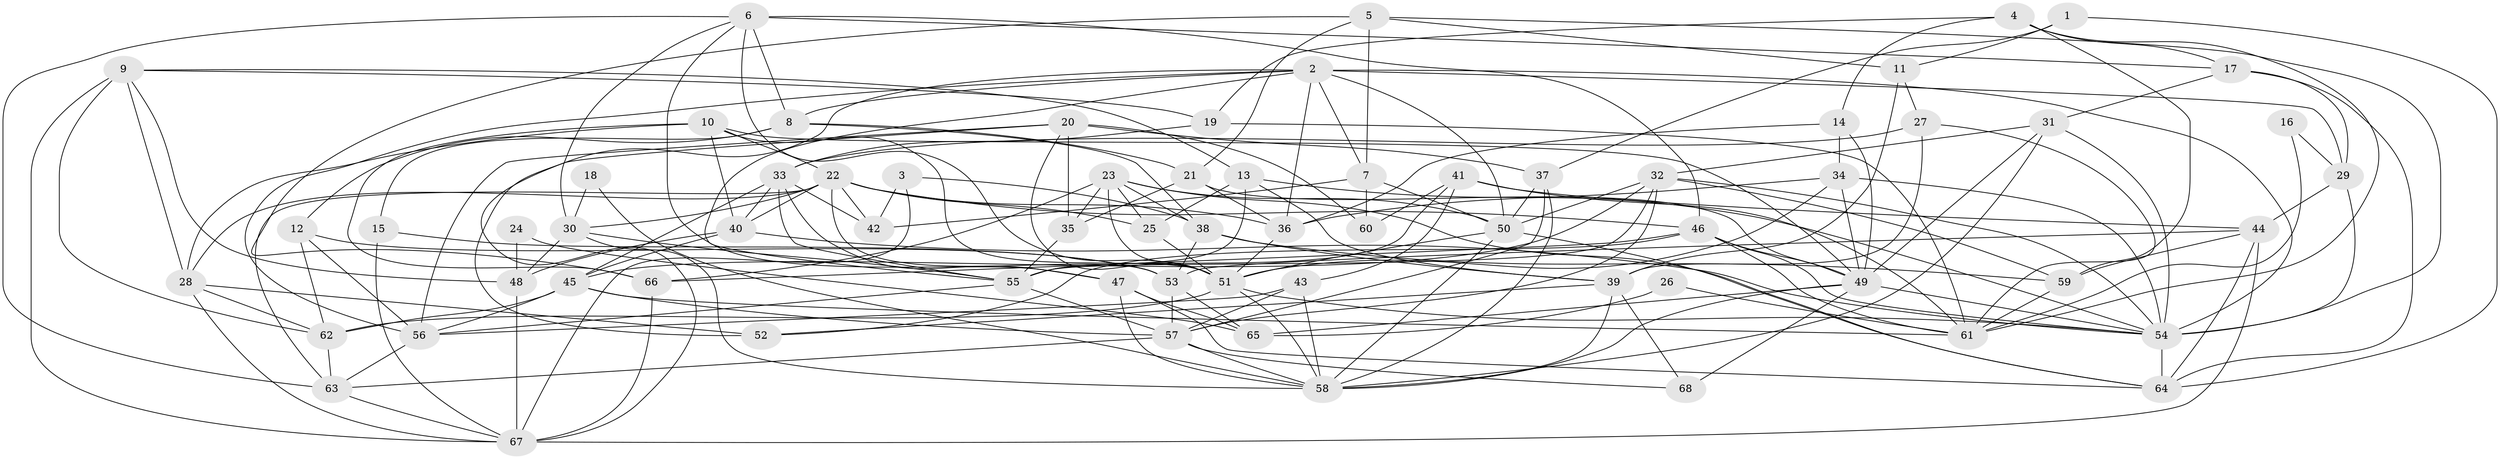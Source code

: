 // original degree distribution, {4: 0.34558823529411764, 2: 0.11764705882352941, 5: 0.19117647058823528, 3: 0.22794117647058823, 6: 0.08823529411764706, 7: 0.022058823529411766, 8: 0.007352941176470588}
// Generated by graph-tools (version 1.1) at 2025/26/03/09/25 03:26:20]
// undirected, 68 vertices, 196 edges
graph export_dot {
graph [start="1"]
  node [color=gray90,style=filled];
  1;
  2;
  3;
  4;
  5;
  6;
  7;
  8;
  9;
  10;
  11;
  12;
  13;
  14;
  15;
  16;
  17;
  18;
  19;
  20;
  21;
  22;
  23;
  24;
  25;
  26;
  27;
  28;
  29;
  30;
  31;
  32;
  33;
  34;
  35;
  36;
  37;
  38;
  39;
  40;
  41;
  42;
  43;
  44;
  45;
  46;
  47;
  48;
  49;
  50;
  51;
  52;
  53;
  54;
  55;
  56;
  57;
  58;
  59;
  60;
  61;
  62;
  63;
  64;
  65;
  66;
  67;
  68;
  1 -- 11 [weight=1.0];
  1 -- 37 [weight=1.0];
  1 -- 64 [weight=1.0];
  2 -- 7 [weight=1.0];
  2 -- 8 [weight=1.0];
  2 -- 29 [weight=1.0];
  2 -- 36 [weight=1.0];
  2 -- 50 [weight=1.0];
  2 -- 54 [weight=2.0];
  2 -- 55 [weight=2.0];
  2 -- 56 [weight=1.0];
  2 -- 67 [weight=1.0];
  3 -- 38 [weight=1.0];
  3 -- 42 [weight=1.0];
  3 -- 67 [weight=1.0];
  4 -- 14 [weight=1.0];
  4 -- 17 [weight=1.0];
  4 -- 19 [weight=1.0];
  4 -- 59 [weight=1.0];
  4 -- 61 [weight=1.0];
  5 -- 7 [weight=1.0];
  5 -- 11 [weight=1.0];
  5 -- 21 [weight=1.0];
  5 -- 54 [weight=1.0];
  5 -- 66 [weight=1.0];
  6 -- 8 [weight=1.0];
  6 -- 17 [weight=1.0];
  6 -- 30 [weight=1.0];
  6 -- 46 [weight=1.0];
  6 -- 47 [weight=1.0];
  6 -- 51 [weight=1.0];
  6 -- 63 [weight=1.0];
  7 -- 42 [weight=1.0];
  7 -- 50 [weight=1.0];
  7 -- 60 [weight=1.0];
  8 -- 12 [weight=2.0];
  8 -- 15 [weight=1.0];
  8 -- 21 [weight=1.0];
  8 -- 38 [weight=1.0];
  9 -- 13 [weight=1.0];
  9 -- 19 [weight=1.0];
  9 -- 28 [weight=1.0];
  9 -- 48 [weight=1.0];
  9 -- 62 [weight=1.0];
  9 -- 67 [weight=1.0];
  10 -- 22 [weight=1.0];
  10 -- 28 [weight=1.0];
  10 -- 40 [weight=1.0];
  10 -- 49 [weight=1.0];
  10 -- 51 [weight=1.0];
  10 -- 66 [weight=1.0];
  11 -- 27 [weight=1.0];
  11 -- 39 [weight=1.0];
  12 -- 53 [weight=1.0];
  12 -- 56 [weight=1.0];
  12 -- 62 [weight=1.0];
  13 -- 25 [weight=1.0];
  13 -- 39 [weight=1.0];
  13 -- 54 [weight=1.0];
  13 -- 55 [weight=1.0];
  14 -- 34 [weight=1.0];
  14 -- 36 [weight=1.0];
  14 -- 49 [weight=1.0];
  15 -- 53 [weight=1.0];
  15 -- 67 [weight=1.0];
  16 -- 29 [weight=1.0];
  16 -- 61 [weight=1.0];
  17 -- 29 [weight=1.0];
  17 -- 31 [weight=1.0];
  17 -- 64 [weight=1.0];
  18 -- 30 [weight=1.0];
  18 -- 58 [weight=1.0];
  19 -- 33 [weight=1.0];
  19 -- 61 [weight=1.0];
  20 -- 35 [weight=1.0];
  20 -- 37 [weight=2.0];
  20 -- 51 [weight=1.0];
  20 -- 52 [weight=1.0];
  20 -- 56 [weight=1.0];
  20 -- 60 [weight=1.0];
  21 -- 35 [weight=1.0];
  21 -- 36 [weight=1.0];
  21 -- 49 [weight=1.0];
  22 -- 25 [weight=1.0];
  22 -- 28 [weight=1.0];
  22 -- 30 [weight=1.0];
  22 -- 36 [weight=1.0];
  22 -- 40 [weight=1.0];
  22 -- 42 [weight=1.0];
  22 -- 46 [weight=1.0];
  22 -- 53 [weight=1.0];
  22 -- 63 [weight=1.0];
  23 -- 25 [weight=1.0];
  23 -- 35 [weight=1.0];
  23 -- 38 [weight=1.0];
  23 -- 50 [weight=1.0];
  23 -- 51 [weight=1.0];
  23 -- 64 [weight=1.0];
  23 -- 66 [weight=1.0];
  24 -- 48 [weight=1.0];
  24 -- 65 [weight=1.0];
  25 -- 51 [weight=1.0];
  26 -- 61 [weight=1.0];
  26 -- 65 [weight=1.0];
  27 -- 33 [weight=1.0];
  27 -- 39 [weight=1.0];
  27 -- 61 [weight=1.0];
  28 -- 52 [weight=1.0];
  28 -- 62 [weight=1.0];
  28 -- 67 [weight=1.0];
  29 -- 44 [weight=1.0];
  29 -- 54 [weight=1.0];
  30 -- 48 [weight=1.0];
  30 -- 55 [weight=1.0];
  30 -- 58 [weight=1.0];
  31 -- 32 [weight=1.0];
  31 -- 49 [weight=1.0];
  31 -- 54 [weight=1.0];
  31 -- 58 [weight=1.0];
  32 -- 45 [weight=1.0];
  32 -- 50 [weight=1.0];
  32 -- 54 [weight=1.0];
  32 -- 55 [weight=1.0];
  32 -- 57 [weight=1.0];
  32 -- 59 [weight=1.0];
  33 -- 40 [weight=1.0];
  33 -- 42 [weight=1.0];
  33 -- 45 [weight=1.0];
  33 -- 47 [weight=1.0];
  33 -- 55 [weight=1.0];
  34 -- 36 [weight=1.0];
  34 -- 49 [weight=1.0];
  34 -- 51 [weight=1.0];
  34 -- 54 [weight=1.0];
  35 -- 55 [weight=1.0];
  36 -- 51 [weight=1.0];
  37 -- 50 [weight=1.0];
  37 -- 57 [weight=1.0];
  37 -- 58 [weight=1.0];
  38 -- 39 [weight=1.0];
  38 -- 53 [weight=1.0];
  38 -- 59 [weight=1.0];
  39 -- 52 [weight=1.0];
  39 -- 58 [weight=1.0];
  39 -- 68 [weight=1.0];
  40 -- 45 [weight=1.0];
  40 -- 48 [weight=1.0];
  40 -- 54 [weight=1.0];
  41 -- 43 [weight=1.0];
  41 -- 44 [weight=2.0];
  41 -- 55 [weight=1.0];
  41 -- 60 [weight=1.0];
  41 -- 61 [weight=1.0];
  43 -- 56 [weight=1.0];
  43 -- 57 [weight=1.0];
  43 -- 58 [weight=1.0];
  44 -- 53 [weight=1.0];
  44 -- 59 [weight=1.0];
  44 -- 64 [weight=1.0];
  44 -- 67 [weight=1.0];
  45 -- 56 [weight=1.0];
  45 -- 57 [weight=1.0];
  45 -- 61 [weight=1.0];
  45 -- 62 [weight=1.0];
  46 -- 49 [weight=1.0];
  46 -- 52 [weight=1.0];
  46 -- 54 [weight=1.0];
  46 -- 61 [weight=1.0];
  46 -- 66 [weight=1.0];
  47 -- 58 [weight=1.0];
  47 -- 64 [weight=1.0];
  47 -- 65 [weight=1.0];
  48 -- 67 [weight=1.0];
  49 -- 54 [weight=1.0];
  49 -- 58 [weight=1.0];
  49 -- 65 [weight=1.0];
  49 -- 68 [weight=1.0];
  50 -- 51 [weight=1.0];
  50 -- 58 [weight=1.0];
  50 -- 64 [weight=1.0];
  51 -- 54 [weight=1.0];
  51 -- 58 [weight=1.0];
  51 -- 62 [weight=1.0];
  53 -- 57 [weight=2.0];
  53 -- 65 [weight=1.0];
  54 -- 64 [weight=1.0];
  55 -- 56 [weight=1.0];
  55 -- 57 [weight=1.0];
  56 -- 63 [weight=1.0];
  57 -- 58 [weight=1.0];
  57 -- 63 [weight=1.0];
  57 -- 68 [weight=1.0];
  59 -- 61 [weight=1.0];
  62 -- 63 [weight=1.0];
  63 -- 67 [weight=1.0];
  66 -- 67 [weight=1.0];
}
